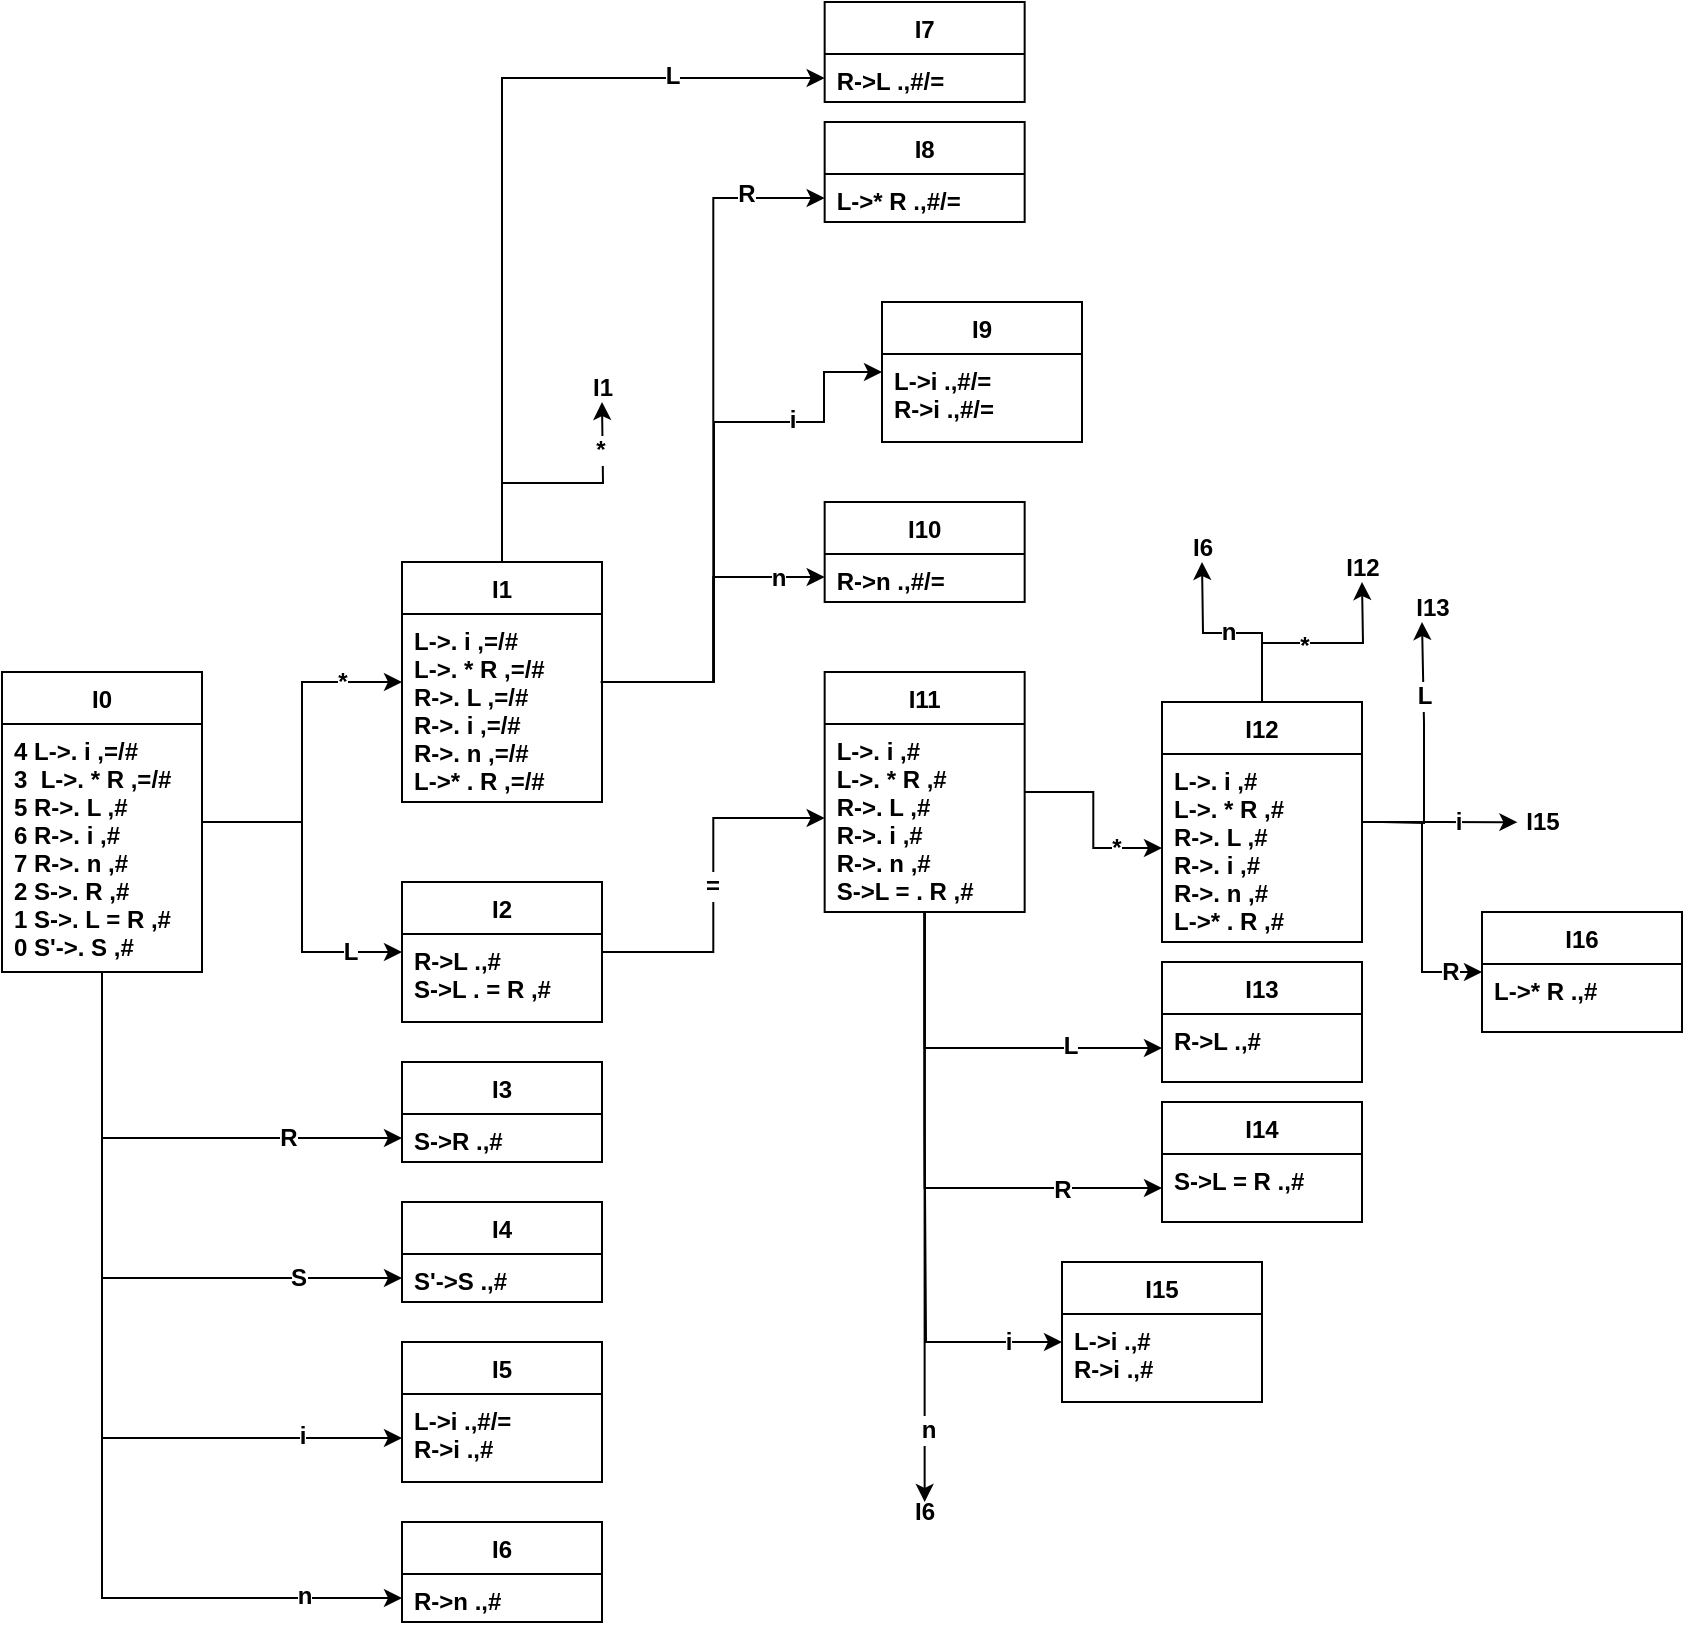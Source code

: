 <mxfile version="24.7.17">
  <diagram id="C5RBs43oDa-KdzZeNtuy" name="Page-1">
    <mxGraphModel dx="1400" dy="2125" grid="1" gridSize="10" guides="1" tooltips="1" connect="1" arrows="1" fold="1" page="1" pageScale="1" pageWidth="827" pageHeight="1169" background="none" math="0" shadow="0">
      <root>
        <mxCell id="WIyWlLk6GJQsqaUBKTNV-0" />
        <mxCell id="WIyWlLk6GJQsqaUBKTNV-1" parent="WIyWlLk6GJQsqaUBKTNV-0" />
        <mxCell id="CfxGdffGRGia58gkh7Ag-9" style="edgeStyle=orthogonalEdgeStyle;rounded=0;orthogonalLoop=1;jettySize=auto;html=1;fontSize=12;fontStyle=1" parent="WIyWlLk6GJQsqaUBKTNV-1" source="zkfFHV4jXpPFQw0GAbJ--13" target="CfxGdffGRGia58gkh7Ag-0" edge="1">
          <mxGeometry relative="1" as="geometry" />
        </mxCell>
        <mxCell id="CfxGdffGRGia58gkh7Ag-10" value="*" style="edgeLabel;html=1;align=center;verticalAlign=middle;resizable=0;points=[];fontSize=12;fontStyle=1" parent="CfxGdffGRGia58gkh7Ag-9" vertex="1" connectable="0">
          <mxGeometry x="-0.023" y="-1" relative="1" as="geometry">
            <mxPoint x="19" y="-37" as="offset" />
          </mxGeometry>
        </mxCell>
        <mxCell id="CfxGdffGRGia58gkh7Ag-11" style="edgeStyle=orthogonalEdgeStyle;rounded=0;orthogonalLoop=1;jettySize=auto;html=1;fontSize=12;fontStyle=1" parent="WIyWlLk6GJQsqaUBKTNV-1" source="zkfFHV4jXpPFQw0GAbJ--13" target="CfxGdffGRGia58gkh7Ag-3" edge="1">
          <mxGeometry relative="1" as="geometry" />
        </mxCell>
        <mxCell id="CfxGdffGRGia58gkh7Ag-12" value="L" style="edgeLabel;html=1;align=center;verticalAlign=middle;resizable=0;points=[];fontSize=12;fontStyle=1" parent="CfxGdffGRGia58gkh7Ag-11" vertex="1" connectable="0">
          <mxGeometry x="0.685" relative="1" as="geometry">
            <mxPoint as="offset" />
          </mxGeometry>
        </mxCell>
        <mxCell id="CfxGdffGRGia58gkh7Ag-13" style="edgeStyle=orthogonalEdgeStyle;rounded=0;orthogonalLoop=1;jettySize=auto;html=1;entryX=0;entryY=0.5;entryDx=0;entryDy=0;fontSize=12;fontStyle=1" parent="WIyWlLk6GJQsqaUBKTNV-1" source="zkfFHV4jXpPFQw0GAbJ--13" target="CfxGdffGRGia58gkh7Ag-6" edge="1">
          <mxGeometry relative="1" as="geometry" />
        </mxCell>
        <mxCell id="CfxGdffGRGia58gkh7Ag-14" value="R" style="edgeLabel;html=1;align=center;verticalAlign=middle;resizable=0;points=[];fontSize=12;fontStyle=1" parent="CfxGdffGRGia58gkh7Ag-13" vertex="1" connectable="0">
          <mxGeometry x="0.51" relative="1" as="geometry">
            <mxPoint as="offset" />
          </mxGeometry>
        </mxCell>
        <mxCell id="CfxGdffGRGia58gkh7Ag-15" style="edgeStyle=orthogonalEdgeStyle;rounded=0;orthogonalLoop=1;jettySize=auto;html=1;entryX=0;entryY=0.5;entryDx=0;entryDy=0;fontSize=12;fontStyle=1" parent="WIyWlLk6GJQsqaUBKTNV-1" source="zkfFHV4jXpPFQw0GAbJ--13" target="CfxGdffGRGia58gkh7Ag-8" edge="1">
          <mxGeometry relative="1" as="geometry" />
        </mxCell>
        <mxCell id="CfxGdffGRGia58gkh7Ag-16" value="S" style="edgeLabel;html=1;align=center;verticalAlign=middle;resizable=0;points=[];fontSize=12;fontStyle=1" parent="CfxGdffGRGia58gkh7Ag-15" vertex="1" connectable="0">
          <mxGeometry x="0.652" relative="1" as="geometry">
            <mxPoint as="offset" />
          </mxGeometry>
        </mxCell>
        <mxCell id="CfxGdffGRGia58gkh7Ag-41" style="edgeStyle=orthogonalEdgeStyle;rounded=0;orthogonalLoop=1;jettySize=auto;html=1;entryX=0;entryY=0.5;entryDx=0;entryDy=0;fontSize=12;fontStyle=1" parent="WIyWlLk6GJQsqaUBKTNV-1" source="zkfFHV4jXpPFQw0GAbJ--13" target="CfxGdffGRGia58gkh7Ag-18" edge="1">
          <mxGeometry relative="1" as="geometry" />
        </mxCell>
        <mxCell id="CfxGdffGRGia58gkh7Ag-42" value="i" style="edgeLabel;html=1;align=center;verticalAlign=middle;resizable=0;points=[];fontSize=12;fontStyle=1" parent="CfxGdffGRGia58gkh7Ag-41" vertex="1" connectable="0">
          <mxGeometry x="0.739" y="1" relative="1" as="geometry">
            <mxPoint as="offset" />
          </mxGeometry>
        </mxCell>
        <mxCell id="CfxGdffGRGia58gkh7Ag-65" style="edgeStyle=orthogonalEdgeStyle;rounded=0;orthogonalLoop=1;jettySize=auto;html=1;entryX=0;entryY=0.5;entryDx=0;entryDy=0;fontSize=12;fontStyle=1" parent="WIyWlLk6GJQsqaUBKTNV-1" source="zkfFHV4jXpPFQw0GAbJ--13" target="CfxGdffGRGia58gkh7Ag-20" edge="1">
          <mxGeometry relative="1" as="geometry" />
        </mxCell>
        <mxCell id="CfxGdffGRGia58gkh7Ag-66" value="n" style="edgeLabel;html=1;align=center;verticalAlign=middle;resizable=0;points=[];fontSize=12;fontStyle=1" parent="CfxGdffGRGia58gkh7Ag-65" vertex="1" connectable="0">
          <mxGeometry x="0.788" y="1" relative="1" as="geometry">
            <mxPoint as="offset" />
          </mxGeometry>
        </mxCell>
        <mxCell id="zkfFHV4jXpPFQw0GAbJ--13" value="I0" style="swimlane;fontStyle=1;align=center;verticalAlign=top;childLayout=stackLayout;horizontal=1;startSize=26;horizontalStack=0;resizeParent=1;resizeLast=0;collapsible=1;marginBottom=0;rounded=0;shadow=0;strokeWidth=1;fontSize=12;" parent="WIyWlLk6GJQsqaUBKTNV-1" vertex="1">
          <mxGeometry x="70" y="165" width="100" height="150" as="geometry">
            <mxRectangle x="340" y="380" width="170" height="26" as="alternateBounds" />
          </mxGeometry>
        </mxCell>
        <mxCell id="zkfFHV4jXpPFQw0GAbJ--14" value="4 L-&gt;. i ,=/#&#xa;3  L-&gt;. * R ,=/#&#xa;5 R-&gt;. L ,#&#xa;6 R-&gt;. i ,#&#xa;7 R-&gt;. n ,#&#xa;2 S-&gt;. R ,#&#xa;1 S-&gt;. L = R ,#&#xa;0 S&#39;-&gt;. S ,#" style="text;align=left;verticalAlign=top;spacingLeft=4;spacingRight=4;overflow=hidden;rotatable=0;points=[[0,0.5],[1,0.5]];portConstraint=eastwest;fontSize=12;fontStyle=1" parent="zkfFHV4jXpPFQw0GAbJ--13" vertex="1">
          <mxGeometry y="26" width="100" height="124" as="geometry" />
        </mxCell>
        <mxCell id="CfxGdffGRGia58gkh7Ag-45" style="edgeStyle=orthogonalEdgeStyle;rounded=0;orthogonalLoop=1;jettySize=auto;html=1;entryX=0;entryY=0.5;entryDx=0;entryDy=0;fontSize=12;fontStyle=1" parent="WIyWlLk6GJQsqaUBKTNV-1" source="CfxGdffGRGia58gkh7Ag-0" target="CfxGdffGRGia58gkh7Ag-22" edge="1">
          <mxGeometry relative="1" as="geometry" />
        </mxCell>
        <mxCell id="CfxGdffGRGia58gkh7Ag-46" value="L" style="edgeLabel;html=1;align=center;verticalAlign=middle;resizable=0;points=[];fontSize=12;fontStyle=1" parent="CfxGdffGRGia58gkh7Ag-45" vertex="1" connectable="0">
          <mxGeometry x="0.619" y="1" relative="1" as="geometry">
            <mxPoint as="offset" />
          </mxGeometry>
        </mxCell>
        <mxCell id="CfxGdffGRGia58gkh7Ag-57" style="edgeStyle=orthogonalEdgeStyle;rounded=0;orthogonalLoop=1;jettySize=auto;html=1;fontSize=12;fontStyle=1" parent="WIyWlLk6GJQsqaUBKTNV-1" source="CfxGdffGRGia58gkh7Ag-0" target="CfxGdffGRGia58gkh7Ag-25" edge="1">
          <mxGeometry relative="1" as="geometry">
            <Array as="points">
              <mxPoint x="426" y="170" />
              <mxPoint x="426" y="40" />
              <mxPoint x="481" y="40" />
            </Array>
          </mxGeometry>
        </mxCell>
        <mxCell id="CfxGdffGRGia58gkh7Ag-58" value="i" style="edgeLabel;html=1;align=center;verticalAlign=middle;resizable=0;points=[];fontSize=12;fontStyle=1" parent="CfxGdffGRGia58gkh7Ag-57" vertex="1" connectable="0">
          <mxGeometry x="0.522" y="1" relative="1" as="geometry">
            <mxPoint as="offset" />
          </mxGeometry>
        </mxCell>
        <mxCell id="CfxGdffGRGia58gkh7Ag-63" style="edgeStyle=orthogonalEdgeStyle;rounded=0;orthogonalLoop=1;jettySize=auto;html=1;entryX=0;entryY=0.75;entryDx=0;entryDy=0;fontSize=12;fontStyle=1" parent="WIyWlLk6GJQsqaUBKTNV-1" source="CfxGdffGRGia58gkh7Ag-0" target="CfxGdffGRGia58gkh7Ag-27" edge="1">
          <mxGeometry relative="1" as="geometry" />
        </mxCell>
        <mxCell id="CfxGdffGRGia58gkh7Ag-64" value="n" style="edgeLabel;html=1;align=center;verticalAlign=middle;resizable=0;points=[];fontSize=12;fontStyle=1" parent="CfxGdffGRGia58gkh7Ag-63" vertex="1" connectable="0">
          <mxGeometry x="0.713" relative="1" as="geometry">
            <mxPoint as="offset" />
          </mxGeometry>
        </mxCell>
        <mxCell id="CfxGdffGRGia58gkh7Ag-105" style="edgeStyle=orthogonalEdgeStyle;rounded=0;orthogonalLoop=1;jettySize=auto;html=1;fontSize=12;fontStyle=1" parent="WIyWlLk6GJQsqaUBKTNV-1" source="CfxGdffGRGia58gkh7Ag-0" edge="1">
          <mxGeometry relative="1" as="geometry">
            <mxPoint x="370" y="30" as="targetPoint" />
          </mxGeometry>
        </mxCell>
        <mxCell id="CfxGdffGRGia58gkh7Ag-106" value="*" style="edgeLabel;html=1;align=center;verticalAlign=middle;resizable=0;points=[];fontSize=12;fontStyle=1" parent="CfxGdffGRGia58gkh7Ag-105" vertex="1" connectable="0">
          <mxGeometry x="0.63" y="2" relative="1" as="geometry">
            <mxPoint as="offset" />
          </mxGeometry>
        </mxCell>
        <mxCell id="CfxGdffGRGia58gkh7Ag-0" value="I1" style="swimlane;fontStyle=1;align=center;verticalAlign=top;childLayout=stackLayout;horizontal=1;startSize=26;horizontalStack=0;resizeParent=1;resizeLast=0;collapsible=1;marginBottom=0;rounded=0;shadow=0;strokeWidth=1;fontSize=12;" parent="WIyWlLk6GJQsqaUBKTNV-1" vertex="1">
          <mxGeometry x="270" y="110" width="100" height="120" as="geometry">
            <mxRectangle x="340" y="380" width="170" height="26" as="alternateBounds" />
          </mxGeometry>
        </mxCell>
        <mxCell id="CfxGdffGRGia58gkh7Ag-1" value="L-&gt;. i ,=/#&#xa;L-&gt;. * R ,=/#&#xa;R-&gt;. L ,=/#&#xa;R-&gt;. i ,=/#&#xa;R-&gt;. n ,=/#&#xa;L-&gt;* . R ,=/#&#xa;&#xa;" style="text;align=left;verticalAlign=top;spacingLeft=4;spacingRight=4;overflow=hidden;rotatable=0;points=[[0,0.5],[1,0.5]];portConstraint=eastwest;fontSize=12;fontStyle=1" parent="CfxGdffGRGia58gkh7Ag-0" vertex="1">
          <mxGeometry y="26" width="100" height="94" as="geometry" />
        </mxCell>
        <mxCell id="CfxGdffGRGia58gkh7Ag-60" style="edgeStyle=orthogonalEdgeStyle;rounded=0;orthogonalLoop=1;jettySize=auto;html=1;entryX=0;entryY=0.5;entryDx=0;entryDy=0;fontSize=12;fontStyle=1" parent="WIyWlLk6GJQsqaUBKTNV-1" source="CfxGdffGRGia58gkh7Ag-3" target="CfxGdffGRGia58gkh7Ag-30" edge="1">
          <mxGeometry relative="1" as="geometry">
            <mxPoint x="420" y="305" as="targetPoint" />
          </mxGeometry>
        </mxCell>
        <mxCell id="CfxGdffGRGia58gkh7Ag-62" value="=" style="edgeLabel;html=1;align=center;verticalAlign=middle;resizable=0;points=[];fontSize=12;fontStyle=1" parent="CfxGdffGRGia58gkh7Ag-60" vertex="1" connectable="0">
          <mxGeometry x="-0.01" y="1" relative="1" as="geometry">
            <mxPoint as="offset" />
          </mxGeometry>
        </mxCell>
        <mxCell id="CfxGdffGRGia58gkh7Ag-3" value="I2" style="swimlane;fontStyle=1;align=center;verticalAlign=top;childLayout=stackLayout;horizontal=1;startSize=26;horizontalStack=0;resizeParent=1;resizeLast=0;collapsible=1;marginBottom=0;rounded=0;shadow=0;strokeWidth=1;fontSize=12;" parent="WIyWlLk6GJQsqaUBKTNV-1" vertex="1">
          <mxGeometry x="270" y="270" width="100" height="70" as="geometry">
            <mxRectangle x="340" y="380" width="170" height="26" as="alternateBounds" />
          </mxGeometry>
        </mxCell>
        <mxCell id="CfxGdffGRGia58gkh7Ag-4" value="R-&gt;L .,#&#xa;S-&gt;L . = R ,#" style="text;align=left;verticalAlign=top;spacingLeft=4;spacingRight=4;overflow=hidden;rotatable=0;points=[[0,0.5],[1,0.5]];portConstraint=eastwest;fontSize=12;fontStyle=1" parent="CfxGdffGRGia58gkh7Ag-3" vertex="1">
          <mxGeometry y="26" width="100" height="44" as="geometry" />
        </mxCell>
        <mxCell id="CfxGdffGRGia58gkh7Ag-5" value="I3" style="swimlane;fontStyle=1;align=center;verticalAlign=top;childLayout=stackLayout;horizontal=1;startSize=26;horizontalStack=0;resizeParent=1;resizeLast=0;collapsible=1;marginBottom=0;rounded=0;shadow=0;strokeWidth=1;fontSize=12;" parent="WIyWlLk6GJQsqaUBKTNV-1" vertex="1">
          <mxGeometry x="270" y="360" width="100" height="50" as="geometry">
            <mxRectangle x="340" y="380" width="170" height="26" as="alternateBounds" />
          </mxGeometry>
        </mxCell>
        <mxCell id="CfxGdffGRGia58gkh7Ag-6" value="S-&gt;R .,#" style="text;align=left;verticalAlign=top;spacingLeft=4;spacingRight=4;overflow=hidden;rotatable=0;points=[[0,0.5],[1,0.5]];portConstraint=eastwest;fontSize=12;fontStyle=1" parent="CfxGdffGRGia58gkh7Ag-5" vertex="1">
          <mxGeometry y="26" width="100" height="24" as="geometry" />
        </mxCell>
        <mxCell id="CfxGdffGRGia58gkh7Ag-7" value="I4" style="swimlane;fontStyle=1;align=center;verticalAlign=top;childLayout=stackLayout;horizontal=1;startSize=26;horizontalStack=0;resizeParent=1;resizeLast=0;collapsible=1;marginBottom=0;rounded=0;shadow=0;strokeWidth=1;fontSize=12;" parent="WIyWlLk6GJQsqaUBKTNV-1" vertex="1">
          <mxGeometry x="270" y="430" width="100" height="50" as="geometry">
            <mxRectangle x="340" y="380" width="170" height="26" as="alternateBounds" />
          </mxGeometry>
        </mxCell>
        <mxCell id="CfxGdffGRGia58gkh7Ag-8" value="S&#39;-&gt;S .,#" style="text;align=left;verticalAlign=top;spacingLeft=4;spacingRight=4;overflow=hidden;rotatable=0;points=[[0,0.5],[1,0.5]];portConstraint=eastwest;fontSize=12;fontStyle=1" parent="CfxGdffGRGia58gkh7Ag-7" vertex="1">
          <mxGeometry y="26" width="100" height="24" as="geometry" />
        </mxCell>
        <mxCell id="CfxGdffGRGia58gkh7Ag-17" value="I5" style="swimlane;fontStyle=1;align=center;verticalAlign=top;childLayout=stackLayout;horizontal=1;startSize=26;horizontalStack=0;resizeParent=1;resizeLast=0;collapsible=1;marginBottom=0;rounded=0;shadow=0;strokeWidth=1;fontSize=12;" parent="WIyWlLk6GJQsqaUBKTNV-1" vertex="1">
          <mxGeometry x="270" y="500" width="100" height="70" as="geometry">
            <mxRectangle x="340" y="380" width="170" height="26" as="alternateBounds" />
          </mxGeometry>
        </mxCell>
        <mxCell id="CfxGdffGRGia58gkh7Ag-18" value="L-&gt;i .,#/=&#xa;R-&gt;i .,#" style="text;align=left;verticalAlign=top;spacingLeft=4;spacingRight=4;overflow=hidden;rotatable=0;points=[[0,0.5],[1,0.5]];portConstraint=eastwest;fontSize=12;fontStyle=1" parent="CfxGdffGRGia58gkh7Ag-17" vertex="1">
          <mxGeometry y="26" width="100" height="44" as="geometry" />
        </mxCell>
        <mxCell id="CfxGdffGRGia58gkh7Ag-19" value="I6" style="swimlane;fontStyle=1;align=center;verticalAlign=top;childLayout=stackLayout;horizontal=1;startSize=26;horizontalStack=0;resizeParent=1;resizeLast=0;collapsible=1;marginBottom=0;rounded=0;shadow=0;strokeWidth=1;fontSize=12;" parent="WIyWlLk6GJQsqaUBKTNV-1" vertex="1">
          <mxGeometry x="270" y="590" width="100" height="50" as="geometry">
            <mxRectangle x="340" y="380" width="170" height="26" as="alternateBounds" />
          </mxGeometry>
        </mxCell>
        <mxCell id="CfxGdffGRGia58gkh7Ag-20" value="R-&gt;n .,#" style="text;align=left;verticalAlign=top;spacingLeft=4;spacingRight=4;overflow=hidden;rotatable=0;points=[[0,0.5],[1,0.5]];portConstraint=eastwest;fontSize=12;fontStyle=1" parent="CfxGdffGRGia58gkh7Ag-19" vertex="1">
          <mxGeometry y="26" width="100" height="24" as="geometry" />
        </mxCell>
        <mxCell id="CfxGdffGRGia58gkh7Ag-21" value="I7" style="swimlane;fontStyle=1;align=center;verticalAlign=top;childLayout=stackLayout;horizontal=1;startSize=26;horizontalStack=0;resizeParent=1;resizeLast=0;collapsible=1;marginBottom=0;rounded=0;shadow=0;strokeWidth=1;fontSize=12;" parent="WIyWlLk6GJQsqaUBKTNV-1" vertex="1">
          <mxGeometry x="481.33" y="-170" width="100" height="50" as="geometry">
            <mxRectangle x="340" y="380" width="170" height="26" as="alternateBounds" />
          </mxGeometry>
        </mxCell>
        <mxCell id="CfxGdffGRGia58gkh7Ag-22" value="R-&gt;L .,#/=" style="text;align=left;verticalAlign=top;spacingLeft=4;spacingRight=4;overflow=hidden;rotatable=0;points=[[0,0.5],[1,0.5]];portConstraint=eastwest;fontSize=12;fontStyle=1" parent="CfxGdffGRGia58gkh7Ag-21" vertex="1">
          <mxGeometry y="26" width="100" height="24" as="geometry" />
        </mxCell>
        <mxCell id="CfxGdffGRGia58gkh7Ag-23" value="I8" style="swimlane;fontStyle=1;align=center;verticalAlign=top;childLayout=stackLayout;horizontal=1;startSize=26;horizontalStack=0;resizeParent=1;resizeLast=0;collapsible=1;marginBottom=0;rounded=0;shadow=0;strokeWidth=1;fontSize=12;" parent="WIyWlLk6GJQsqaUBKTNV-1" vertex="1">
          <mxGeometry x="481.33" y="-110" width="100" height="50" as="geometry">
            <mxRectangle x="340" y="380" width="170" height="26" as="alternateBounds" />
          </mxGeometry>
        </mxCell>
        <mxCell id="CfxGdffGRGia58gkh7Ag-24" value="L-&gt;* R .,#/=" style="text;align=left;verticalAlign=top;spacingLeft=4;spacingRight=4;overflow=hidden;rotatable=0;points=[[0,0.5],[1,0.5]];portConstraint=eastwest;fontSize=12;fontStyle=1" parent="CfxGdffGRGia58gkh7Ag-23" vertex="1">
          <mxGeometry y="26" width="100" height="24" as="geometry" />
        </mxCell>
        <mxCell id="CfxGdffGRGia58gkh7Ag-25" value="I9" style="swimlane;fontStyle=1;align=center;verticalAlign=top;childLayout=stackLayout;horizontal=1;startSize=26;horizontalStack=0;resizeParent=1;resizeLast=0;collapsible=1;marginBottom=0;rounded=0;shadow=0;strokeWidth=1;fontSize=12;" parent="WIyWlLk6GJQsqaUBKTNV-1" vertex="1">
          <mxGeometry x="510" y="-20" width="100" height="70" as="geometry">
            <mxRectangle x="340" y="380" width="170" height="26" as="alternateBounds" />
          </mxGeometry>
        </mxCell>
        <mxCell id="CfxGdffGRGia58gkh7Ag-69" value="L-&gt;i .,#/=&#xa;R-&gt;i .,#/=" style="text;align=left;verticalAlign=top;spacingLeft=4;spacingRight=4;overflow=hidden;rotatable=0;points=[[0,0.5],[1,0.5]];portConstraint=eastwest;fontSize=12;fontStyle=1" parent="CfxGdffGRGia58gkh7Ag-25" vertex="1">
          <mxGeometry y="26" width="100" height="44" as="geometry" />
        </mxCell>
        <mxCell id="CfxGdffGRGia58gkh7Ag-27" value="I10" style="swimlane;fontStyle=1;align=center;verticalAlign=top;childLayout=stackLayout;horizontal=1;startSize=26;horizontalStack=0;resizeParent=1;resizeLast=0;collapsible=1;marginBottom=0;rounded=0;shadow=0;strokeWidth=1;fontSize=12;" parent="WIyWlLk6GJQsqaUBKTNV-1" vertex="1">
          <mxGeometry x="481.33" y="80" width="100" height="50" as="geometry">
            <mxRectangle x="340" y="380" width="170" height="26" as="alternateBounds" />
          </mxGeometry>
        </mxCell>
        <mxCell id="CfxGdffGRGia58gkh7Ag-28" value="R-&gt;n .,#/=" style="text;align=left;verticalAlign=top;spacingLeft=4;spacingRight=4;overflow=hidden;rotatable=0;points=[[0,0.5],[1,0.5]];portConstraint=eastwest;fontSize=12;fontStyle=1" parent="CfxGdffGRGia58gkh7Ag-27" vertex="1">
          <mxGeometry y="26" width="100" height="24" as="geometry" />
        </mxCell>
        <mxCell id="CfxGdffGRGia58gkh7Ag-72" style="edgeStyle=orthogonalEdgeStyle;rounded=0;orthogonalLoop=1;jettySize=auto;html=1;entryX=0;entryY=0.5;entryDx=0;entryDy=0;fontSize=12;fontStyle=1" parent="WIyWlLk6GJQsqaUBKTNV-1" source="CfxGdffGRGia58gkh7Ag-29" target="CfxGdffGRGia58gkh7Ag-32" edge="1">
          <mxGeometry relative="1" as="geometry" />
        </mxCell>
        <mxCell id="CfxGdffGRGia58gkh7Ag-73" value="*" style="edgeLabel;html=1;align=center;verticalAlign=middle;resizable=0;points=[];fontSize=12;fontStyle=1" parent="CfxGdffGRGia58gkh7Ag-72" vertex="1" connectable="0">
          <mxGeometry x="0.51" relative="1" as="geometry">
            <mxPoint as="offset" />
          </mxGeometry>
        </mxCell>
        <mxCell id="CfxGdffGRGia58gkh7Ag-78" style="edgeStyle=orthogonalEdgeStyle;rounded=0;orthogonalLoop=1;jettySize=auto;html=1;entryX=0;entryY=0.5;entryDx=0;entryDy=0;fontSize=12;fontStyle=1" parent="WIyWlLk6GJQsqaUBKTNV-1" source="CfxGdffGRGia58gkh7Ag-29" target="CfxGdffGRGia58gkh7Ag-34" edge="1">
          <mxGeometry relative="1" as="geometry" />
        </mxCell>
        <mxCell id="CfxGdffGRGia58gkh7Ag-80" value="L" style="edgeLabel;html=1;align=center;verticalAlign=middle;resizable=0;points=[];fontSize=12;fontStyle=1" parent="CfxGdffGRGia58gkh7Ag-78" vertex="1" connectable="0">
          <mxGeometry x="0.507" y="1" relative="1" as="geometry">
            <mxPoint as="offset" />
          </mxGeometry>
        </mxCell>
        <mxCell id="CfxGdffGRGia58gkh7Ag-79" style="edgeStyle=orthogonalEdgeStyle;rounded=0;orthogonalLoop=1;jettySize=auto;html=1;entryX=0;entryY=0.5;entryDx=0;entryDy=0;fontSize=12;fontStyle=1" parent="WIyWlLk6GJQsqaUBKTNV-1" source="CfxGdffGRGia58gkh7Ag-29" target="CfxGdffGRGia58gkh7Ag-36" edge="1">
          <mxGeometry relative="1" as="geometry" />
        </mxCell>
        <mxCell id="CfxGdffGRGia58gkh7Ag-81" value="R" style="edgeLabel;html=1;align=center;verticalAlign=middle;resizable=0;points=[];fontSize=12;fontStyle=1" parent="CfxGdffGRGia58gkh7Ag-79" vertex="1" connectable="0">
          <mxGeometry x="0.609" y="-1" relative="1" as="geometry">
            <mxPoint as="offset" />
          </mxGeometry>
        </mxCell>
        <mxCell id="CfxGdffGRGia58gkh7Ag-96" style="edgeStyle=orthogonalEdgeStyle;rounded=0;orthogonalLoop=1;jettySize=auto;html=1;fontSize=12;fontStyle=1" parent="WIyWlLk6GJQsqaUBKTNV-1" source="CfxGdffGRGia58gkh7Ag-29" edge="1">
          <mxGeometry relative="1" as="geometry">
            <mxPoint x="600" y="500" as="targetPoint" />
            <Array as="points">
              <mxPoint x="531" y="393" />
              <mxPoint x="532" y="393" />
              <mxPoint x="532" y="500" />
            </Array>
          </mxGeometry>
        </mxCell>
        <mxCell id="CfxGdffGRGia58gkh7Ag-97" value="i" style="edgeLabel;html=1;align=center;verticalAlign=middle;resizable=0;points=[];fontSize=12;fontStyle=1" parent="CfxGdffGRGia58gkh7Ag-96" vertex="1" connectable="0">
          <mxGeometry x="0.805" relative="1" as="geometry">
            <mxPoint as="offset" />
          </mxGeometry>
        </mxCell>
        <mxCell id="CfxGdffGRGia58gkh7Ag-102" style="edgeStyle=orthogonalEdgeStyle;rounded=0;orthogonalLoop=1;jettySize=auto;html=1;fontSize=12;fontStyle=1" parent="WIyWlLk6GJQsqaUBKTNV-1" source="CfxGdffGRGia58gkh7Ag-29" edge="1">
          <mxGeometry relative="1" as="geometry">
            <mxPoint x="531.33" y="580" as="targetPoint" />
          </mxGeometry>
        </mxCell>
        <mxCell id="CfxGdffGRGia58gkh7Ag-103" value="n" style="edgeLabel;html=1;align=center;verticalAlign=middle;resizable=0;points=[];fontSize=12;fontStyle=1" parent="CfxGdffGRGia58gkh7Ag-102" vertex="1" connectable="0">
          <mxGeometry x="0.755" y="1" relative="1" as="geometry">
            <mxPoint as="offset" />
          </mxGeometry>
        </mxCell>
        <mxCell id="CfxGdffGRGia58gkh7Ag-29" value="I11" style="swimlane;fontStyle=1;align=center;verticalAlign=top;childLayout=stackLayout;horizontal=1;startSize=26;horizontalStack=0;resizeParent=1;resizeLast=0;collapsible=1;marginBottom=0;rounded=0;shadow=0;strokeWidth=1;fontSize=12;" parent="WIyWlLk6GJQsqaUBKTNV-1" vertex="1">
          <mxGeometry x="481.33" y="165" width="100" height="120" as="geometry">
            <mxRectangle x="340" y="380" width="170" height="26" as="alternateBounds" />
          </mxGeometry>
        </mxCell>
        <mxCell id="CfxGdffGRGia58gkh7Ag-30" value="L-&gt;. i ,#&#xa;L-&gt;. * R ,#&#xa;R-&gt;. L ,#&#xa;R-&gt;. i ,#&#xa;R-&gt;. n ,#&#xa;S-&gt;L = . R ,#&#xa;" style="text;align=left;verticalAlign=top;spacingLeft=4;spacingRight=4;overflow=hidden;rotatable=0;points=[[0,0.5],[1,0.5]];portConstraint=eastwest;fontSize=12;fontStyle=1" parent="CfxGdffGRGia58gkh7Ag-29" vertex="1">
          <mxGeometry y="26" width="100" height="94" as="geometry" />
        </mxCell>
        <mxCell id="CfxGdffGRGia58gkh7Ag-84" style="edgeStyle=orthogonalEdgeStyle;rounded=0;orthogonalLoop=1;jettySize=auto;html=1;entryX=0;entryY=0.5;entryDx=0;entryDy=0;fontSize=12;fontStyle=1" parent="WIyWlLk6GJQsqaUBKTNV-1" source="CfxGdffGRGia58gkh7Ag-31" target="CfxGdffGRGia58gkh7Ag-39" edge="1">
          <mxGeometry relative="1" as="geometry" />
        </mxCell>
        <mxCell id="CfxGdffGRGia58gkh7Ag-85" value="R" style="edgeLabel;html=1;align=center;verticalAlign=middle;resizable=0;points=[];fontSize=12;fontStyle=1" parent="CfxGdffGRGia58gkh7Ag-84" vertex="1" connectable="0">
          <mxGeometry x="0.762" relative="1" as="geometry">
            <mxPoint as="offset" />
          </mxGeometry>
        </mxCell>
        <mxCell id="CfxGdffGRGia58gkh7Ag-86" style="edgeStyle=orthogonalEdgeStyle;rounded=0;orthogonalLoop=1;jettySize=auto;html=1;fontSize=12;fontStyle=1" parent="WIyWlLk6GJQsqaUBKTNV-1" source="CfxGdffGRGia58gkh7Ag-31" edge="1">
          <mxGeometry relative="1" as="geometry">
            <mxPoint x="750" y="120" as="targetPoint" />
          </mxGeometry>
        </mxCell>
        <mxCell id="CfxGdffGRGia58gkh7Ag-87" value="*" style="edgeLabel;html=1;align=center;verticalAlign=middle;resizable=0;points=[];fontSize=12;fontStyle=1" parent="CfxGdffGRGia58gkh7Ag-86" vertex="1" connectable="0">
          <mxGeometry x="-0.099" y="-1" relative="1" as="geometry">
            <mxPoint as="offset" />
          </mxGeometry>
        </mxCell>
        <mxCell id="CfxGdffGRGia58gkh7Ag-88" style="edgeStyle=orthogonalEdgeStyle;rounded=0;orthogonalLoop=1;jettySize=auto;html=1;fontSize=12;fontStyle=1" parent="WIyWlLk6GJQsqaUBKTNV-1" edge="1">
          <mxGeometry relative="1" as="geometry">
            <mxPoint x="780.0" y="140" as="targetPoint" />
            <mxPoint x="760.0" y="240.0" as="sourcePoint" />
          </mxGeometry>
        </mxCell>
        <mxCell id="CfxGdffGRGia58gkh7Ag-89" value="L" style="edgeLabel;html=1;align=center;verticalAlign=middle;resizable=0;points=[];fontSize=12;fontStyle=1" parent="CfxGdffGRGia58gkh7Ag-88" vertex="1" connectable="0">
          <mxGeometry x="0.39" relative="1" as="geometry">
            <mxPoint as="offset" />
          </mxGeometry>
        </mxCell>
        <mxCell id="CfxGdffGRGia58gkh7Ag-91" style="edgeStyle=orthogonalEdgeStyle;rounded=0;orthogonalLoop=1;jettySize=auto;html=1;fontSize=12;fontStyle=1" parent="WIyWlLk6GJQsqaUBKTNV-1" source="CfxGdffGRGia58gkh7Ag-31" edge="1">
          <mxGeometry relative="1" as="geometry">
            <mxPoint x="670.0" y="110" as="targetPoint" />
          </mxGeometry>
        </mxCell>
        <mxCell id="CfxGdffGRGia58gkh7Ag-92" value="n" style="edgeLabel;html=1;align=center;verticalAlign=middle;resizable=0;points=[];fontSize=12;fontStyle=1" parent="CfxGdffGRGia58gkh7Ag-91" vertex="1" connectable="0">
          <mxGeometry x="0.034" y="-1" relative="1" as="geometry">
            <mxPoint as="offset" />
          </mxGeometry>
        </mxCell>
        <mxCell id="CfxGdffGRGia58gkh7Ag-31" value="I12" style="swimlane;fontStyle=1;align=center;verticalAlign=top;childLayout=stackLayout;horizontal=1;startSize=26;horizontalStack=0;resizeParent=1;resizeLast=0;collapsible=1;marginBottom=0;rounded=0;shadow=0;strokeWidth=1;fontSize=12;" parent="WIyWlLk6GJQsqaUBKTNV-1" vertex="1">
          <mxGeometry x="650" y="180" width="100" height="120" as="geometry">
            <mxRectangle x="340" y="380" width="170" height="26" as="alternateBounds" />
          </mxGeometry>
        </mxCell>
        <mxCell id="CfxGdffGRGia58gkh7Ag-32" value="L-&gt;. i ,#&#xa;L-&gt;. * R ,#&#xa;R-&gt;. L ,#&#xa;R-&gt;. i ,#&#xa;R-&gt;. n ,#&#xa;L-&gt;* . R ,#" style="text;align=left;verticalAlign=top;spacingLeft=4;spacingRight=4;overflow=hidden;rotatable=0;points=[[0,0.5],[1,0.5]];portConstraint=eastwest;fontSize=12;fontStyle=1" parent="CfxGdffGRGia58gkh7Ag-31" vertex="1">
          <mxGeometry y="26" width="100" height="94" as="geometry" />
        </mxCell>
        <mxCell id="CfxGdffGRGia58gkh7Ag-33" value="I13" style="swimlane;fontStyle=1;align=center;verticalAlign=top;childLayout=stackLayout;horizontal=1;startSize=26;horizontalStack=0;resizeParent=1;resizeLast=0;collapsible=1;marginBottom=0;rounded=0;shadow=0;strokeWidth=1;fontSize=12;" parent="WIyWlLk6GJQsqaUBKTNV-1" vertex="1">
          <mxGeometry x="650" y="310" width="100" height="60" as="geometry">
            <mxRectangle x="340" y="380" width="170" height="26" as="alternateBounds" />
          </mxGeometry>
        </mxCell>
        <mxCell id="CfxGdffGRGia58gkh7Ag-34" value="R-&gt;L .,#&#xa;" style="text;align=left;verticalAlign=top;spacingLeft=4;spacingRight=4;overflow=hidden;rotatable=0;points=[[0,0.5],[1,0.5]];portConstraint=eastwest;fontSize=12;fontStyle=1" parent="CfxGdffGRGia58gkh7Ag-33" vertex="1">
          <mxGeometry y="26" width="100" height="34" as="geometry" />
        </mxCell>
        <mxCell id="CfxGdffGRGia58gkh7Ag-35" value="I14" style="swimlane;fontStyle=1;align=center;verticalAlign=top;childLayout=stackLayout;horizontal=1;startSize=26;horizontalStack=0;resizeParent=1;resizeLast=0;collapsible=1;marginBottom=0;rounded=0;shadow=0;strokeWidth=1;fontSize=12;" parent="WIyWlLk6GJQsqaUBKTNV-1" vertex="1">
          <mxGeometry x="650" y="380" width="100" height="60" as="geometry">
            <mxRectangle x="340" y="380" width="170" height="26" as="alternateBounds" />
          </mxGeometry>
        </mxCell>
        <mxCell id="CfxGdffGRGia58gkh7Ag-36" value="S-&gt;L = R .,#&#xa;" style="text;align=left;verticalAlign=top;spacingLeft=4;spacingRight=4;overflow=hidden;rotatable=0;points=[[0,0.5],[1,0.5]];portConstraint=eastwest;fontSize=12;fontStyle=1" parent="CfxGdffGRGia58gkh7Ag-35" vertex="1">
          <mxGeometry y="26" width="100" height="34" as="geometry" />
        </mxCell>
        <mxCell id="CfxGdffGRGia58gkh7Ag-39" value="I16" style="swimlane;fontStyle=1;align=center;verticalAlign=top;childLayout=stackLayout;horizontal=1;startSize=26;horizontalStack=0;resizeParent=1;resizeLast=0;collapsible=1;marginBottom=0;rounded=0;shadow=0;strokeWidth=1;fontSize=12;" parent="WIyWlLk6GJQsqaUBKTNV-1" vertex="1">
          <mxGeometry x="810" y="285" width="100" height="60" as="geometry">
            <mxRectangle x="340" y="380" width="170" height="26" as="alternateBounds" />
          </mxGeometry>
        </mxCell>
        <mxCell id="CfxGdffGRGia58gkh7Ag-40" value="L-&gt;* R .,#" style="text;align=left;verticalAlign=top;spacingLeft=4;spacingRight=4;overflow=hidden;rotatable=0;points=[[0,0.5],[1,0.5]];portConstraint=eastwest;fontSize=12;fontStyle=1" parent="CfxGdffGRGia58gkh7Ag-39" vertex="1">
          <mxGeometry y="26" width="100" height="24" as="geometry" />
        </mxCell>
        <mxCell id="CfxGdffGRGia58gkh7Ag-52" style="edgeStyle=orthogonalEdgeStyle;rounded=0;orthogonalLoop=1;jettySize=auto;html=1;exitX=0;exitY=0.5;exitDx=0;exitDy=0;entryX=0.993;entryY=0.362;entryDx=0;entryDy=0;entryPerimeter=0;endArrow=none;endFill=0;startArrow=classic;startFill=1;fontSize=12;fontStyle=1" parent="WIyWlLk6GJQsqaUBKTNV-1" source="CfxGdffGRGia58gkh7Ag-24" target="CfxGdffGRGia58gkh7Ag-1" edge="1">
          <mxGeometry relative="1" as="geometry" />
        </mxCell>
        <mxCell id="CfxGdffGRGia58gkh7Ag-53" value="R" style="edgeLabel;html=1;align=center;verticalAlign=middle;resizable=0;points=[];fontSize=12;fontStyle=1" parent="CfxGdffGRGia58gkh7Ag-52" vertex="1" connectable="0">
          <mxGeometry x="-0.776" y="-2" relative="1" as="geometry">
            <mxPoint as="offset" />
          </mxGeometry>
        </mxCell>
        <mxCell id="CfxGdffGRGia58gkh7Ag-82" style="edgeStyle=orthogonalEdgeStyle;rounded=0;orthogonalLoop=1;jettySize=auto;html=1;entryX=0.007;entryY=0.32;entryDx=0;entryDy=0;entryPerimeter=0;fontSize=12;fontStyle=1" parent="WIyWlLk6GJQsqaUBKTNV-1" source="CfxGdffGRGia58gkh7Ag-31" edge="1">
          <mxGeometry relative="1" as="geometry">
            <mxPoint x="827.7" y="240.08" as="targetPoint" />
          </mxGeometry>
        </mxCell>
        <mxCell id="CfxGdffGRGia58gkh7Ag-83" value="i" style="edgeLabel;html=1;align=center;verticalAlign=middle;resizable=0;points=[];fontSize=12;fontStyle=1" parent="CfxGdffGRGia58gkh7Ag-82" vertex="1" connectable="0">
          <mxGeometry x="-0.212" relative="1" as="geometry">
            <mxPoint x="17" as="offset" />
          </mxGeometry>
        </mxCell>
        <mxCell id="CfxGdffGRGia58gkh7Ag-93" value="I6" style="text;html=1;align=center;verticalAlign=middle;resizable=0;points=[];autosize=1;strokeColor=none;fillColor=none;fontSize=12;fontStyle=1" parent="WIyWlLk6GJQsqaUBKTNV-1" vertex="1">
          <mxGeometry x="655" y="88" width="30" height="30" as="geometry" />
        </mxCell>
        <mxCell id="CfxGdffGRGia58gkh7Ag-94" value="I12" style="text;html=1;align=center;verticalAlign=middle;resizable=0;points=[];autosize=1;strokeColor=none;fillColor=none;fontSize=12;fontStyle=1" parent="WIyWlLk6GJQsqaUBKTNV-1" vertex="1">
          <mxGeometry x="730" y="98" width="40" height="30" as="geometry" />
        </mxCell>
        <mxCell id="CfxGdffGRGia58gkh7Ag-95" value="I13" style="text;html=1;align=center;verticalAlign=middle;resizable=0;points=[];autosize=1;strokeColor=none;fillColor=none;fontSize=12;fontStyle=1" parent="WIyWlLk6GJQsqaUBKTNV-1" vertex="1">
          <mxGeometry x="765" y="118" width="40" height="30" as="geometry" />
        </mxCell>
        <mxCell id="CfxGdffGRGia58gkh7Ag-99" value="I15" style="swimlane;fontStyle=1;align=center;verticalAlign=top;childLayout=stackLayout;horizontal=1;startSize=26;horizontalStack=0;resizeParent=1;resizeLast=0;collapsible=1;marginBottom=0;rounded=0;shadow=0;strokeWidth=1;fontSize=12;" parent="WIyWlLk6GJQsqaUBKTNV-1" vertex="1">
          <mxGeometry x="600" y="460" width="100" height="70" as="geometry">
            <mxRectangle x="340" y="380" width="170" height="26" as="alternateBounds" />
          </mxGeometry>
        </mxCell>
        <mxCell id="CfxGdffGRGia58gkh7Ag-100" value="L-&gt;i .,#&#xa;R-&gt;i .,#" style="text;align=left;verticalAlign=top;spacingLeft=4;spacingRight=4;overflow=hidden;rotatable=0;points=[[0,0.5],[1,0.5]];portConstraint=eastwest;fontSize=12;fontStyle=1" parent="CfxGdffGRGia58gkh7Ag-99" vertex="1">
          <mxGeometry y="26" width="100" height="44" as="geometry" />
        </mxCell>
        <mxCell id="CfxGdffGRGia58gkh7Ag-101" value="I15" style="text;html=1;align=center;verticalAlign=middle;resizable=0;points=[];autosize=1;strokeColor=none;fillColor=none;fontSize=12;fontStyle=1" parent="WIyWlLk6GJQsqaUBKTNV-1" vertex="1">
          <mxGeometry x="820" y="225" width="40" height="30" as="geometry" />
        </mxCell>
        <mxCell id="CfxGdffGRGia58gkh7Ag-104" value="I6" style="text;html=1;align=center;verticalAlign=middle;resizable=0;points=[];autosize=1;strokeColor=none;fillColor=none;fontSize=12;fontStyle=1" parent="WIyWlLk6GJQsqaUBKTNV-1" vertex="1">
          <mxGeometry x="516.33" y="570" width="30" height="30" as="geometry" />
        </mxCell>
        <mxCell id="CfxGdffGRGia58gkh7Ag-107" value="I1" style="text;html=1;align=center;verticalAlign=middle;resizable=0;points=[];autosize=1;strokeColor=none;fillColor=none;fontSize=12;fontStyle=1" parent="WIyWlLk6GJQsqaUBKTNV-1" vertex="1">
          <mxGeometry x="355" y="8" width="30" height="30" as="geometry" />
        </mxCell>
      </root>
    </mxGraphModel>
  </diagram>
</mxfile>
